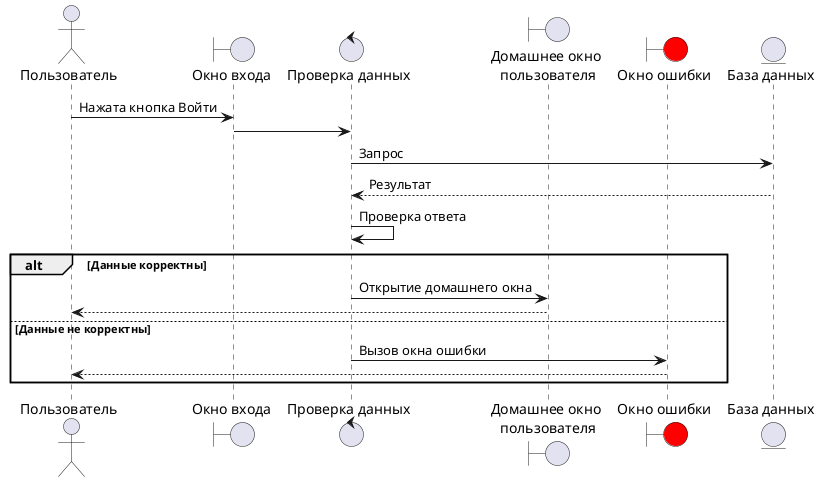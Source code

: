 @startuml PoVhod.wsd

actor "Пользователь" as pl

boundary "Окно входа" as bo

control "Проверка данных" as co

boundary "Домашнее окно\n пользователя" as bom

boundary "Окно ошибки" as bo2 #Red

entity "База данных" as en

pl -> bo: Нажата кнопка Войти

bo -> co

co -> en : Запрос

en --> co : Результат

co -> co : Проверка ответа

alt Данные корректны

co -> bom : Открытие домашнего окна

bom --> pl

else Данные не корректны
co -> bo2 : Вызов окна ошибки

bo2 --> pl
end
@enduml